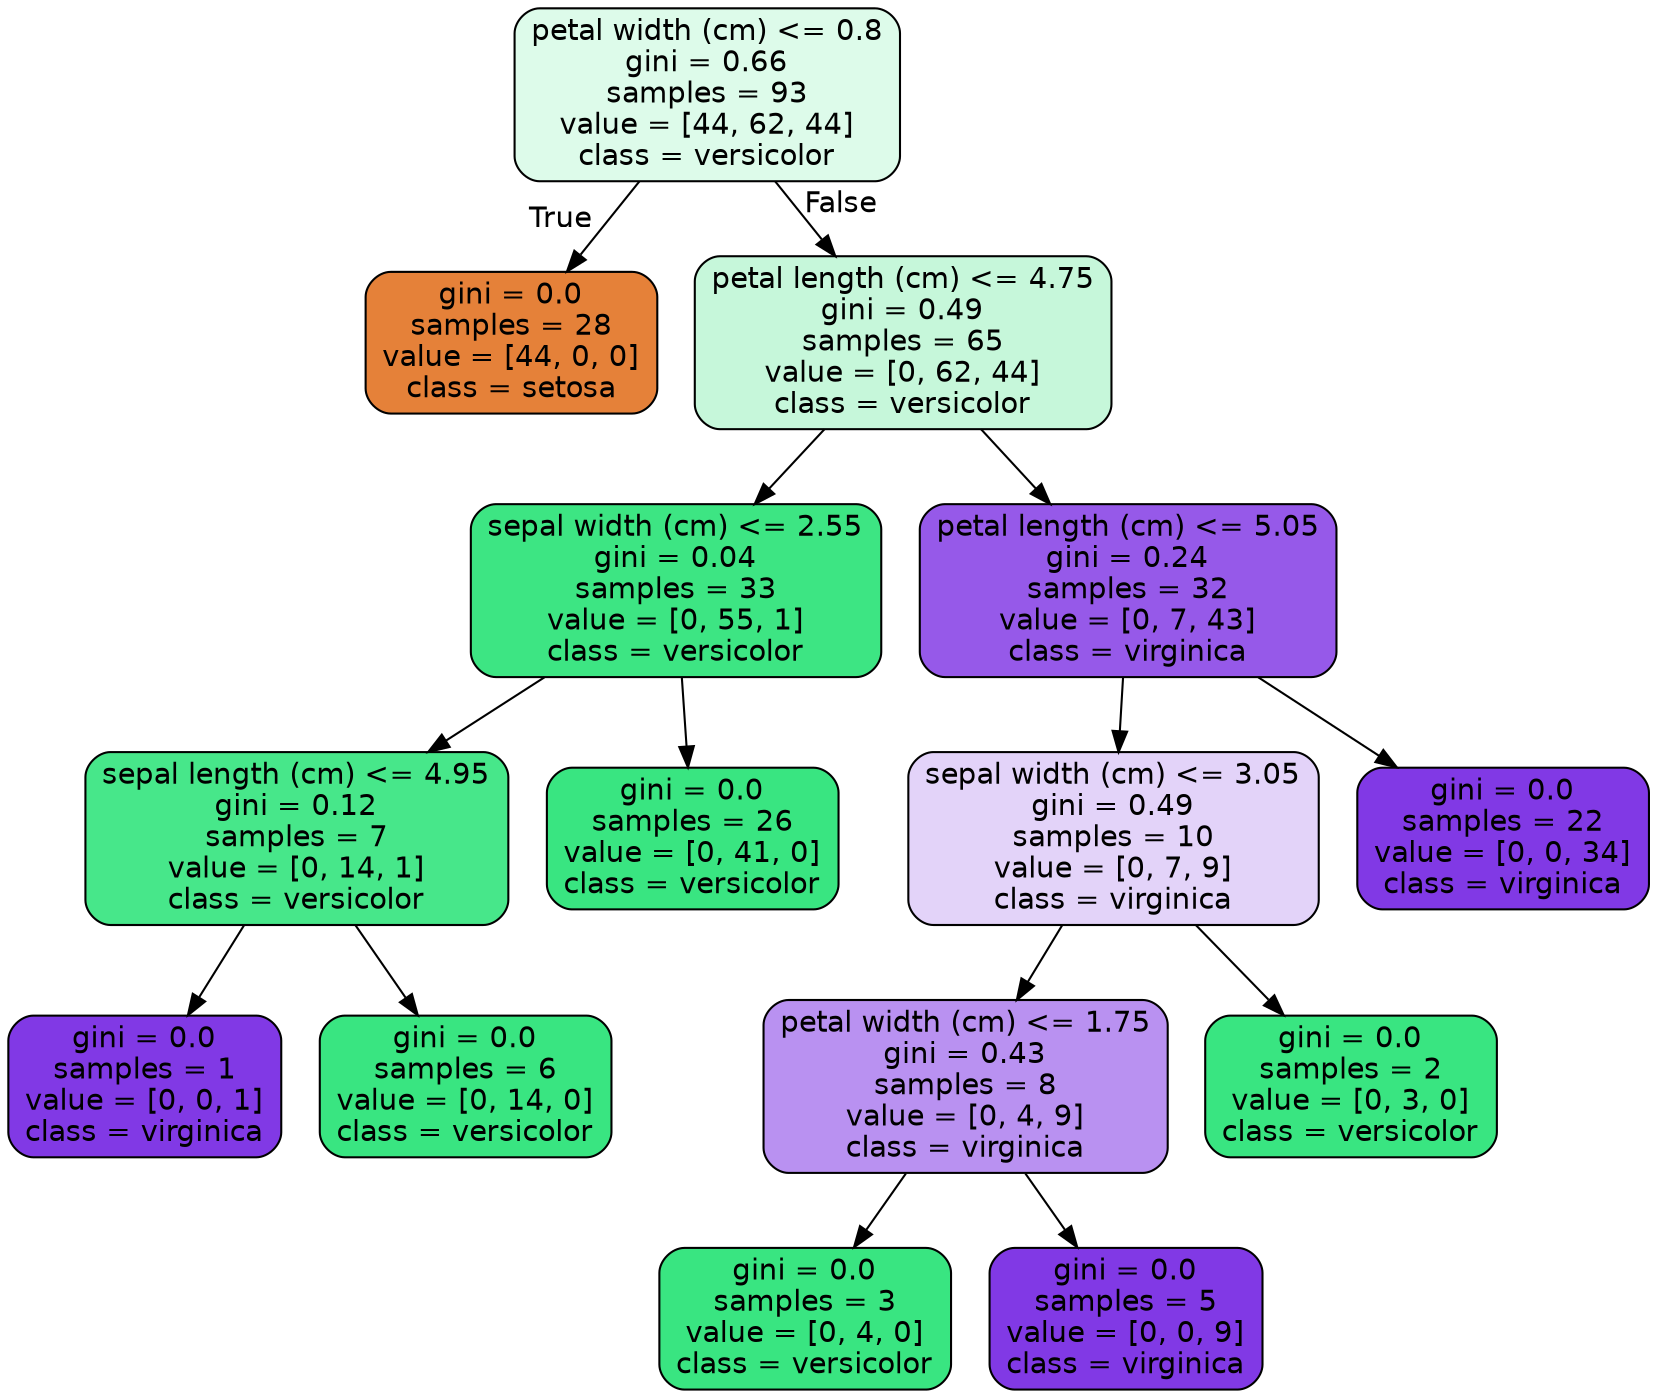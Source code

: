 digraph Tree {
node [shape=box, style="filled, rounded", color="black", fontname=helvetica] ;
edge [fontname=helvetica] ;
0 [label="petal width (cm) <= 0.8\ngini = 0.66\nsamples = 93\nvalue = [44, 62, 44]\nclass = versicolor", fillcolor="#ddfbea"] ;
1 [label="gini = 0.0\nsamples = 28\nvalue = [44, 0, 0]\nclass = setosa", fillcolor="#e58139"] ;
0 -> 1 [labeldistance=2.5, labelangle=45, headlabel="True"] ;
2 [label="petal length (cm) <= 4.75\ngini = 0.49\nsamples = 65\nvalue = [0, 62, 44]\nclass = versicolor", fillcolor="#c6f7da"] ;
0 -> 2 [labeldistance=2.5, labelangle=-45, headlabel="False"] ;
3 [label="sepal width (cm) <= 2.55\ngini = 0.04\nsamples = 33\nvalue = [0, 55, 1]\nclass = versicolor", fillcolor="#3de583"] ;
2 -> 3 ;
4 [label="sepal length (cm) <= 4.95\ngini = 0.12\nsamples = 7\nvalue = [0, 14, 1]\nclass = versicolor", fillcolor="#47e78a"] ;
3 -> 4 ;
5 [label="gini = 0.0\nsamples = 1\nvalue = [0, 0, 1]\nclass = virginica", fillcolor="#8139e5"] ;
4 -> 5 ;
6 [label="gini = 0.0\nsamples = 6\nvalue = [0, 14, 0]\nclass = versicolor", fillcolor="#39e581"] ;
4 -> 6 ;
7 [label="gini = 0.0\nsamples = 26\nvalue = [0, 41, 0]\nclass = versicolor", fillcolor="#39e581"] ;
3 -> 7 ;
8 [label="petal length (cm) <= 5.05\ngini = 0.24\nsamples = 32\nvalue = [0, 7, 43]\nclass = virginica", fillcolor="#9659e9"] ;
2 -> 8 ;
9 [label="sepal width (cm) <= 3.05\ngini = 0.49\nsamples = 10\nvalue = [0, 7, 9]\nclass = virginica", fillcolor="#e3d3f9"] ;
8 -> 9 ;
10 [label="petal width (cm) <= 1.75\ngini = 0.43\nsamples = 8\nvalue = [0, 4, 9]\nclass = virginica", fillcolor="#b991f1"] ;
9 -> 10 ;
11 [label="gini = 0.0\nsamples = 3\nvalue = [0, 4, 0]\nclass = versicolor", fillcolor="#39e581"] ;
10 -> 11 ;
12 [label="gini = 0.0\nsamples = 5\nvalue = [0, 0, 9]\nclass = virginica", fillcolor="#8139e5"] ;
10 -> 12 ;
13 [label="gini = 0.0\nsamples = 2\nvalue = [0, 3, 0]\nclass = versicolor", fillcolor="#39e581"] ;
9 -> 13 ;
14 [label="gini = 0.0\nsamples = 22\nvalue = [0, 0, 34]\nclass = virginica", fillcolor="#8139e5"] ;
8 -> 14 ;
}